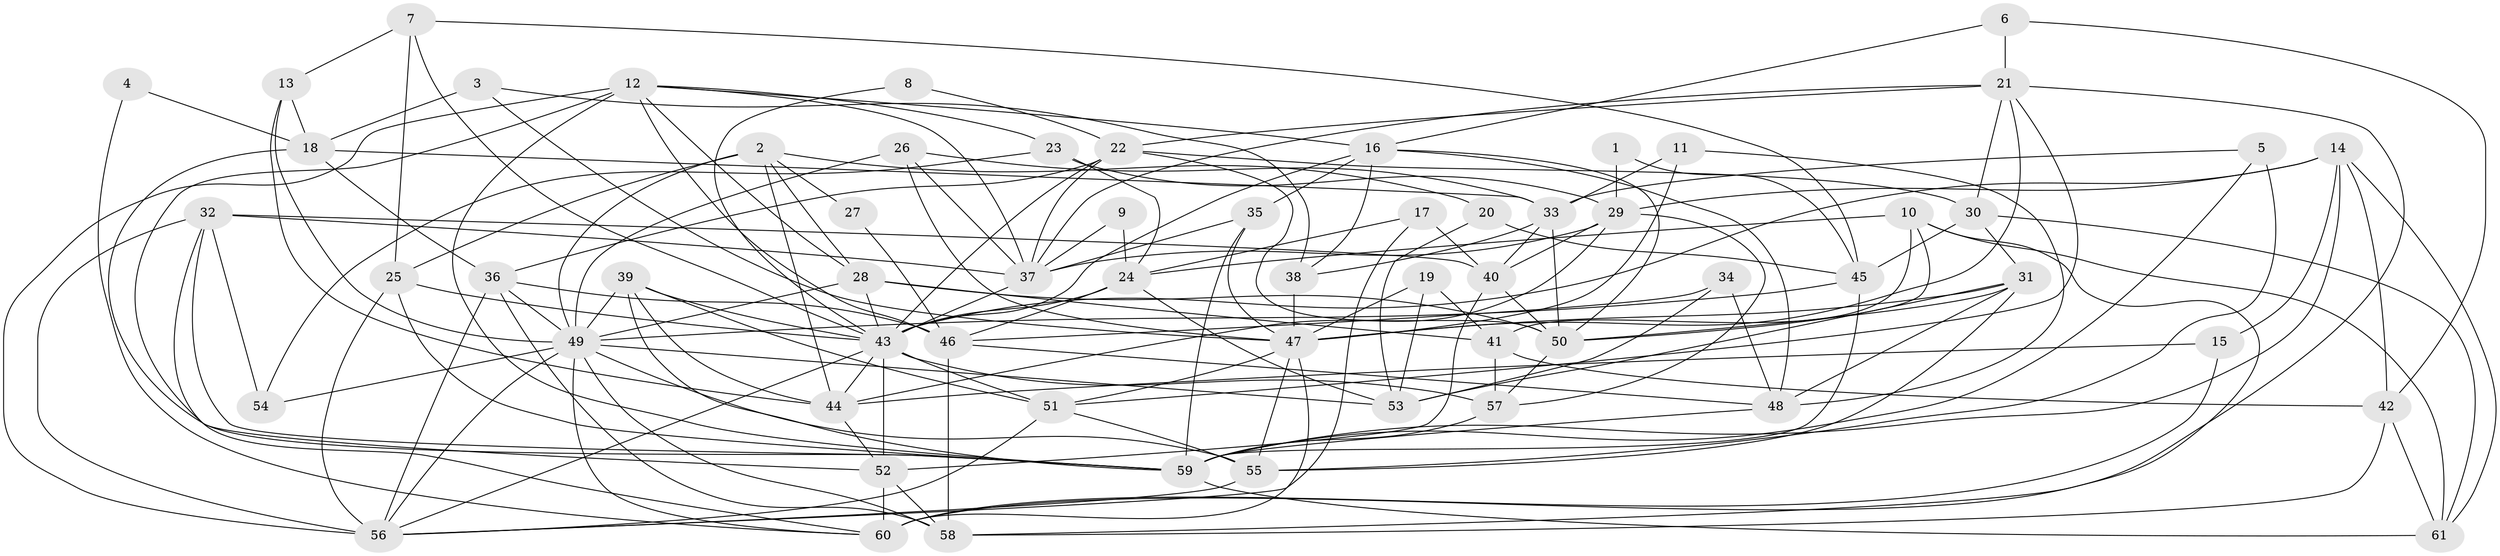 // original degree distribution, {4: 0.2727272727272727, 3: 0.2809917355371901, 2: 0.12396694214876033, 5: 0.19008264462809918, 6: 0.09917355371900827, 11: 0.008264462809917356, 7: 0.01652892561983471, 8: 0.008264462809917356}
// Generated by graph-tools (version 1.1) at 2025/50/03/09/25 03:50:06]
// undirected, 61 vertices, 171 edges
graph export_dot {
graph [start="1"]
  node [color=gray90,style=filled];
  1;
  2;
  3;
  4;
  5;
  6;
  7;
  8;
  9;
  10;
  11;
  12;
  13;
  14;
  15;
  16;
  17;
  18;
  19;
  20;
  21;
  22;
  23;
  24;
  25;
  26;
  27;
  28;
  29;
  30;
  31;
  32;
  33;
  34;
  35;
  36;
  37;
  38;
  39;
  40;
  41;
  42;
  43;
  44;
  45;
  46;
  47;
  48;
  49;
  50;
  51;
  52;
  53;
  54;
  55;
  56;
  57;
  58;
  59;
  60;
  61;
  1 -- 29 [weight=1.0];
  1 -- 45 [weight=1.0];
  2 -- 20 [weight=1.0];
  2 -- 25 [weight=1.0];
  2 -- 27 [weight=1.0];
  2 -- 28 [weight=1.0];
  2 -- 44 [weight=1.0];
  2 -- 49 [weight=1.0];
  3 -- 18 [weight=1.0];
  3 -- 38 [weight=1.0];
  3 -- 47 [weight=1.0];
  4 -- 18 [weight=1.0];
  4 -- 60 [weight=1.0];
  5 -- 33 [weight=1.0];
  5 -- 55 [weight=1.0];
  5 -- 59 [weight=1.0];
  6 -- 16 [weight=1.0];
  6 -- 21 [weight=1.0];
  6 -- 42 [weight=1.0];
  7 -- 13 [weight=1.0];
  7 -- 25 [weight=1.0];
  7 -- 43 [weight=1.0];
  7 -- 45 [weight=1.0];
  8 -- 22 [weight=1.0];
  8 -- 43 [weight=1.0];
  9 -- 24 [weight=1.0];
  9 -- 37 [weight=1.0];
  10 -- 24 [weight=1.0];
  10 -- 41 [weight=1.0];
  10 -- 50 [weight=1.0];
  10 -- 58 [weight=1.0];
  10 -- 61 [weight=1.0];
  11 -- 33 [weight=1.0];
  11 -- 47 [weight=1.0];
  11 -- 48 [weight=1.0];
  12 -- 16 [weight=1.0];
  12 -- 23 [weight=1.0];
  12 -- 28 [weight=1.0];
  12 -- 37 [weight=1.0];
  12 -- 46 [weight=1.0];
  12 -- 52 [weight=1.0];
  12 -- 56 [weight=1.0];
  12 -- 59 [weight=1.0];
  13 -- 18 [weight=1.0];
  13 -- 44 [weight=1.0];
  13 -- 49 [weight=1.0];
  14 -- 15 [weight=1.0];
  14 -- 29 [weight=1.0];
  14 -- 42 [weight=1.0];
  14 -- 43 [weight=1.0];
  14 -- 59 [weight=1.0];
  14 -- 61 [weight=1.0];
  15 -- 44 [weight=1.0];
  15 -- 60 [weight=1.0];
  16 -- 35 [weight=1.0];
  16 -- 38 [weight=1.0];
  16 -- 43 [weight=1.0];
  16 -- 48 [weight=1.0];
  16 -- 50 [weight=1.0];
  17 -- 24 [weight=1.0];
  17 -- 40 [weight=1.0];
  17 -- 56 [weight=1.0];
  18 -- 33 [weight=1.0];
  18 -- 36 [weight=1.0];
  18 -- 59 [weight=1.0];
  19 -- 41 [weight=1.0];
  19 -- 47 [weight=1.0];
  19 -- 53 [weight=1.0];
  20 -- 45 [weight=1.0];
  20 -- 53 [weight=1.0];
  21 -- 22 [weight=1.0];
  21 -- 30 [weight=1.0];
  21 -- 37 [weight=1.0];
  21 -- 47 [weight=1.0];
  21 -- 51 [weight=1.0];
  21 -- 60 [weight=1.0];
  22 -- 30 [weight=1.0];
  22 -- 36 [weight=1.0];
  22 -- 37 [weight=1.0];
  22 -- 43 [weight=1.0];
  22 -- 50 [weight=1.0];
  23 -- 24 [weight=1.0];
  23 -- 29 [weight=1.0];
  23 -- 54 [weight=1.0];
  24 -- 43 [weight=1.0];
  24 -- 46 [weight=1.0];
  24 -- 53 [weight=1.0];
  25 -- 43 [weight=1.0];
  25 -- 56 [weight=1.0];
  25 -- 59 [weight=1.0];
  26 -- 33 [weight=1.0];
  26 -- 37 [weight=1.0];
  26 -- 47 [weight=2.0];
  26 -- 49 [weight=1.0];
  27 -- 46 [weight=1.0];
  28 -- 41 [weight=1.0];
  28 -- 43 [weight=1.0];
  28 -- 49 [weight=1.0];
  28 -- 50 [weight=1.0];
  29 -- 37 [weight=1.0];
  29 -- 40 [weight=1.0];
  29 -- 44 [weight=1.0];
  29 -- 57 [weight=1.0];
  30 -- 31 [weight=1.0];
  30 -- 45 [weight=1.0];
  30 -- 61 [weight=1.0];
  31 -- 47 [weight=1.0];
  31 -- 48 [weight=1.0];
  31 -- 50 [weight=1.0];
  31 -- 53 [weight=1.0];
  31 -- 55 [weight=1.0];
  32 -- 37 [weight=1.0];
  32 -- 40 [weight=1.0];
  32 -- 54 [weight=1.0];
  32 -- 56 [weight=1.0];
  32 -- 59 [weight=1.0];
  32 -- 60 [weight=1.0];
  33 -- 38 [weight=1.0];
  33 -- 40 [weight=1.0];
  33 -- 50 [weight=1.0];
  34 -- 46 [weight=1.0];
  34 -- 48 [weight=1.0];
  34 -- 53 [weight=1.0];
  35 -- 37 [weight=2.0];
  35 -- 47 [weight=1.0];
  35 -- 59 [weight=1.0];
  36 -- 46 [weight=1.0];
  36 -- 49 [weight=1.0];
  36 -- 56 [weight=1.0];
  36 -- 58 [weight=1.0];
  37 -- 43 [weight=1.0];
  38 -- 47 [weight=1.0];
  39 -- 43 [weight=1.0];
  39 -- 44 [weight=1.0];
  39 -- 49 [weight=1.0];
  39 -- 51 [weight=1.0];
  39 -- 59 [weight=1.0];
  40 -- 50 [weight=1.0];
  40 -- 52 [weight=1.0];
  41 -- 42 [weight=1.0];
  41 -- 57 [weight=1.0];
  42 -- 58 [weight=1.0];
  42 -- 61 [weight=1.0];
  43 -- 44 [weight=1.0];
  43 -- 51 [weight=1.0];
  43 -- 52 [weight=3.0];
  43 -- 56 [weight=1.0];
  43 -- 57 [weight=1.0];
  44 -- 52 [weight=1.0];
  45 -- 49 [weight=1.0];
  45 -- 59 [weight=1.0];
  46 -- 48 [weight=1.0];
  46 -- 58 [weight=1.0];
  47 -- 51 [weight=1.0];
  47 -- 55 [weight=1.0];
  47 -- 60 [weight=1.0];
  48 -- 59 [weight=1.0];
  49 -- 53 [weight=1.0];
  49 -- 54 [weight=1.0];
  49 -- 55 [weight=1.0];
  49 -- 56 [weight=1.0];
  49 -- 58 [weight=1.0];
  49 -- 60 [weight=1.0];
  50 -- 57 [weight=1.0];
  51 -- 55 [weight=1.0];
  51 -- 56 [weight=1.0];
  52 -- 58 [weight=1.0];
  52 -- 60 [weight=1.0];
  55 -- 56 [weight=1.0];
  57 -- 59 [weight=1.0];
  59 -- 61 [weight=1.0];
}
